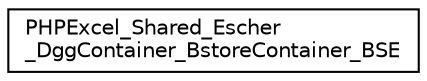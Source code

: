 digraph "Иерархия классов. Графический вид."
{
  edge [fontname="Helvetica",fontsize="10",labelfontname="Helvetica",labelfontsize="10"];
  node [fontname="Helvetica",fontsize="10",shape=record];
  rankdir="LR";
  Node0 [label="PHPExcel_Shared_Escher\l_DggContainer_BstoreContainer_BSE",height=0.2,width=0.4,color="black", fillcolor="white", style="filled",URL="$class_p_h_p_excel___shared___escher___dgg_container___bstore_container___b_s_e.html"];
}

